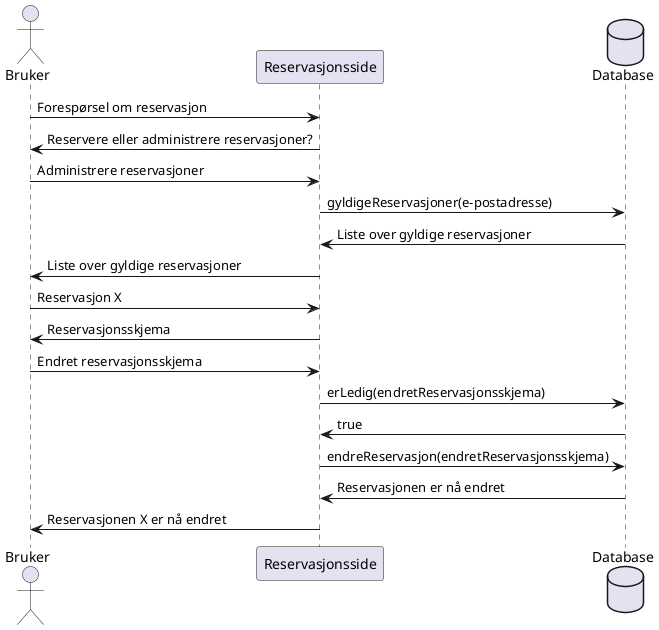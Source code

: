 @startuml
actor Bruker
Bruker -> Reservasjonsside: Forespørsel om reservasjon
Reservasjonsside -> Bruker: Reservere eller administrere reservasjoner?
Bruker -> Reservasjonsside: Administrere reservasjoner
database Database
Reservasjonsside -> Database: gyldigeReservasjoner(e-postadresse)
Database -> Reservasjonsside: Liste over gyldige reservasjoner
Reservasjonsside -> Bruker: Liste over gyldige reservasjoner
Bruker -> Reservasjonsside: Reservasjon X
Reservasjonsside -> Bruker: Reservasjonsskjema
Bruker -> Reservasjonsside: Endret reservasjonsskjema
Reservasjonsside -> Database: erLedig(endretReservasjonsskjema)
Database -> Reservasjonsside: true
Reservasjonsside -> Database: endreReservasjon(endretReservasjonsskjema)
Database -> Reservasjonsside: Reservasjonen er nå endret
Reservasjonsside -> Bruker: Reservasjonen X er nå endret
@enduml



